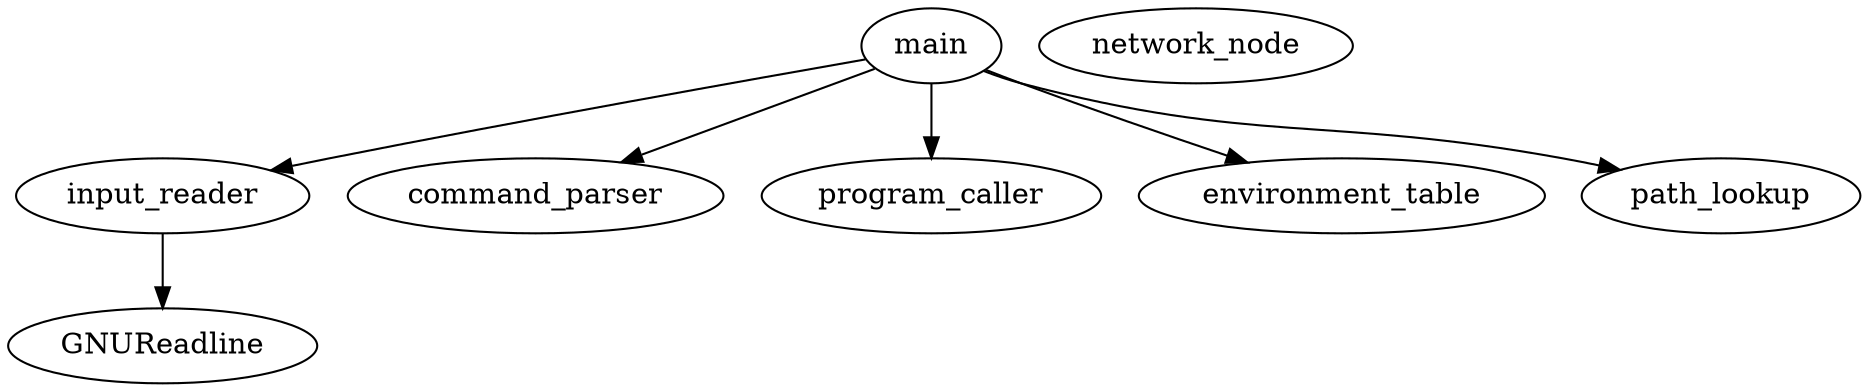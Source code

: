 digraph Modules {
main -> {
	input_reader command_parser program_caller
	environment_table path_lookup
}

input_reader -> GNUReadline
command_parser
program_caller
environment_table
path_lookup
GNUReadline
network_node
}

